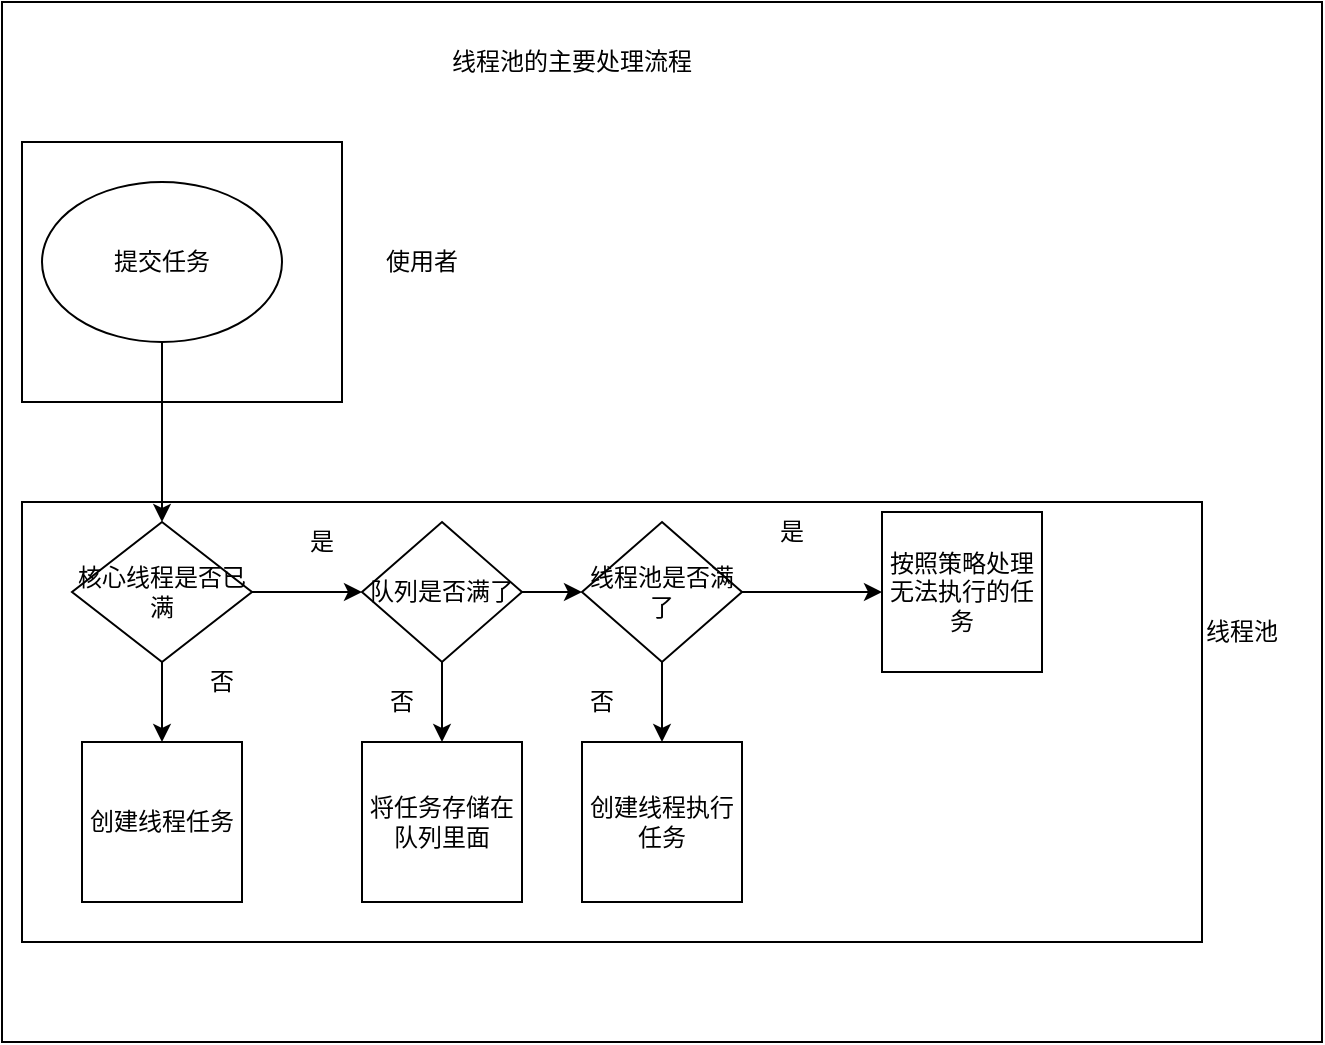 <mxfile version="13.1.3">
    <diagram id="6hGFLwfOUW9BJ-s0fimq" name="线程池的主要工作流程">
        <mxGraphModel dx="1014" dy="577" grid="1" gridSize="10" guides="1" tooltips="1" connect="1" arrows="1" fold="1" page="1" pageScale="1" pageWidth="827" pageHeight="1169" math="0" shadow="0">
            <root>
                <mxCell id="0"/>
                <mxCell id="1" parent="0"/>
                <mxCell id="2" value="" style="rounded=0;whiteSpace=wrap;html=1;" vertex="1" parent="1">
                    <mxGeometry x="10" y="60" width="660" height="520" as="geometry"/>
                </mxCell>
                <mxCell id="3" value="" style="rounded=0;whiteSpace=wrap;html=1;" vertex="1" parent="1">
                    <mxGeometry x="20" y="130" width="160" height="130" as="geometry"/>
                </mxCell>
                <mxCell id="5" value="" style="rounded=0;whiteSpace=wrap;html=1;" vertex="1" parent="1">
                    <mxGeometry x="20" y="310" width="590" height="220" as="geometry"/>
                </mxCell>
                <mxCell id="6" value="线程池的主要处理流程" style="text;html=1;strokeColor=none;fillColor=none;align=center;verticalAlign=middle;whiteSpace=wrap;rounded=0;" vertex="1" parent="1">
                    <mxGeometry x="130" y="80" width="330" height="20" as="geometry"/>
                </mxCell>
                <mxCell id="7" value="使用者" style="text;html=1;strokeColor=none;fillColor=none;align=center;verticalAlign=middle;whiteSpace=wrap;rounded=0;" vertex="1" parent="1">
                    <mxGeometry x="200" y="180" width="40" height="20" as="geometry"/>
                </mxCell>
                <mxCell id="9" value="线程池" style="text;html=1;strokeColor=none;fillColor=none;align=center;verticalAlign=middle;whiteSpace=wrap;rounded=0;" vertex="1" parent="1">
                    <mxGeometry x="610" y="365" width="40" height="20" as="geometry"/>
                </mxCell>
                <mxCell id="12" style="edgeStyle=orthogonalEdgeStyle;rounded=0;orthogonalLoop=1;jettySize=auto;html=1;exitX=0.5;exitY=1;exitDx=0;exitDy=0;entryX=0.5;entryY=0;entryDx=0;entryDy=0;" edge="1" parent="1" source="10" target="11">
                    <mxGeometry relative="1" as="geometry"/>
                </mxCell>
                <mxCell id="10" value="提交任务" style="ellipse;whiteSpace=wrap;html=1;" vertex="1" parent="1">
                    <mxGeometry x="30" y="150" width="120" height="80" as="geometry"/>
                </mxCell>
                <mxCell id="15" style="edgeStyle=orthogonalEdgeStyle;rounded=0;orthogonalLoop=1;jettySize=auto;html=1;entryX=0.5;entryY=0;entryDx=0;entryDy=0;" edge="1" parent="1" source="11" target="14">
                    <mxGeometry relative="1" as="geometry"/>
                </mxCell>
                <mxCell id="19" style="edgeStyle=orthogonalEdgeStyle;rounded=0;orthogonalLoop=1;jettySize=auto;html=1;entryX=0;entryY=0.5;entryDx=0;entryDy=0;" edge="1" parent="1" source="11" target="17">
                    <mxGeometry relative="1" as="geometry"/>
                </mxCell>
                <mxCell id="11" value="核心线程是否已满" style="rhombus;whiteSpace=wrap;html=1;" vertex="1" parent="1">
                    <mxGeometry x="45" y="320" width="90" height="70" as="geometry"/>
                </mxCell>
                <mxCell id="14" value="创建线程任务" style="whiteSpace=wrap;html=1;aspect=fixed;" vertex="1" parent="1">
                    <mxGeometry x="50" y="430" width="80" height="80" as="geometry"/>
                </mxCell>
                <mxCell id="16" value="否" style="text;html=1;strokeColor=none;fillColor=none;align=center;verticalAlign=middle;whiteSpace=wrap;rounded=0;" vertex="1" parent="1">
                    <mxGeometry x="100" y="390" width="40" height="20" as="geometry"/>
                </mxCell>
                <mxCell id="23" style="edgeStyle=orthogonalEdgeStyle;rounded=0;orthogonalLoop=1;jettySize=auto;html=1;" edge="1" parent="1" source="17" target="21">
                    <mxGeometry relative="1" as="geometry"/>
                </mxCell>
                <mxCell id="26" style="edgeStyle=orthogonalEdgeStyle;rounded=0;orthogonalLoop=1;jettySize=auto;html=1;entryX=0;entryY=0.5;entryDx=0;entryDy=0;" edge="1" parent="1" source="17" target="25">
                    <mxGeometry relative="1" as="geometry"/>
                </mxCell>
                <mxCell id="17" value="队列是否满了" style="rhombus;whiteSpace=wrap;html=1;" vertex="1" parent="1">
                    <mxGeometry x="190" y="320" width="80" height="70" as="geometry"/>
                </mxCell>
                <mxCell id="20" value="是" style="text;html=1;strokeColor=none;fillColor=none;align=center;verticalAlign=middle;whiteSpace=wrap;rounded=0;" vertex="1" parent="1">
                    <mxGeometry x="150" y="320" width="40" height="20" as="geometry"/>
                </mxCell>
                <mxCell id="21" value="将任务存储在队列里面" style="whiteSpace=wrap;html=1;aspect=fixed;" vertex="1" parent="1">
                    <mxGeometry x="190" y="430" width="80" height="80" as="geometry"/>
                </mxCell>
                <mxCell id="24" value="否" style="text;html=1;strokeColor=none;fillColor=none;align=center;verticalAlign=middle;whiteSpace=wrap;rounded=0;" vertex="1" parent="1">
                    <mxGeometry x="190" y="400" width="40" height="20" as="geometry"/>
                </mxCell>
                <mxCell id="28" style="edgeStyle=orthogonalEdgeStyle;rounded=0;orthogonalLoop=1;jettySize=auto;html=1;" edge="1" parent="1" source="25" target="27">
                    <mxGeometry relative="1" as="geometry"/>
                </mxCell>
                <mxCell id="32" style="edgeStyle=orthogonalEdgeStyle;rounded=0;orthogonalLoop=1;jettySize=auto;html=1;entryX=0;entryY=0.5;entryDx=0;entryDy=0;" edge="1" parent="1" source="25" target="31">
                    <mxGeometry relative="1" as="geometry"/>
                </mxCell>
                <mxCell id="25" value="线程池是否满了" style="rhombus;whiteSpace=wrap;html=1;" vertex="1" parent="1">
                    <mxGeometry x="300" y="320" width="80" height="70" as="geometry"/>
                </mxCell>
                <mxCell id="27" value="创建线程执行任务" style="whiteSpace=wrap;html=1;aspect=fixed;" vertex="1" parent="1">
                    <mxGeometry x="300" y="430" width="80" height="80" as="geometry"/>
                </mxCell>
                <mxCell id="29" style="edgeStyle=orthogonalEdgeStyle;rounded=0;orthogonalLoop=1;jettySize=auto;html=1;exitX=0.5;exitY=1;exitDx=0;exitDy=0;" edge="1" parent="1" source="24" target="24">
                    <mxGeometry relative="1" as="geometry"/>
                </mxCell>
                <mxCell id="30" value="否" style="text;html=1;strokeColor=none;fillColor=none;align=center;verticalAlign=middle;whiteSpace=wrap;rounded=0;" vertex="1" parent="1">
                    <mxGeometry x="290" y="400" width="40" height="20" as="geometry"/>
                </mxCell>
                <mxCell id="31" value="按照策略处理无法执行的任务" style="whiteSpace=wrap;html=1;aspect=fixed;" vertex="1" parent="1">
                    <mxGeometry x="450" y="315" width="80" height="80" as="geometry"/>
                </mxCell>
                <mxCell id="33" value="是" style="text;html=1;strokeColor=none;fillColor=none;align=center;verticalAlign=middle;whiteSpace=wrap;rounded=0;" vertex="1" parent="1">
                    <mxGeometry x="385" y="315" width="40" height="20" as="geometry"/>
                </mxCell>
            </root>
        </mxGraphModel>
    </diagram>
</mxfile>